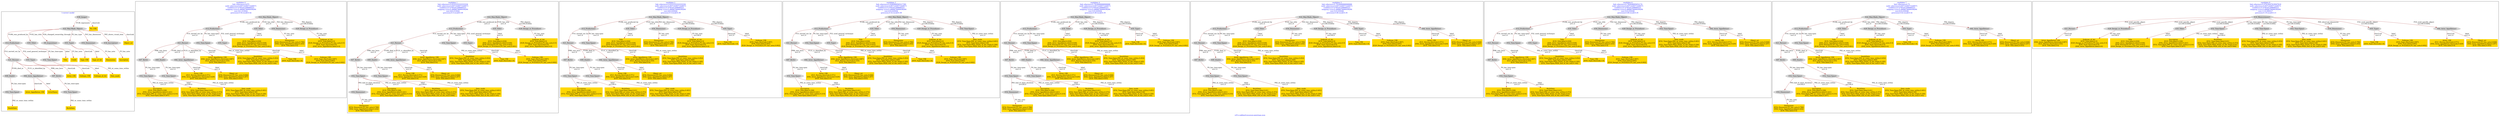 digraph n0 {
fontcolor="blue"
remincross="true"
label="s25-s-oakland-museum-paintings.json"
subgraph cluster_0 {
label="1-correct model"
n2[style="filled",color="white",fillcolor="lightgray",label="E12_Production1"];
n3[style="filled",color="white",fillcolor="lightgray",label="E21_Person1"];
n4[style="filled",color="white",fillcolor="lightgray",label="E55_Type1"];
n5[style="filled",color="white",fillcolor="lightgray",label="E52_Time-Span3"];
n6[style="filled",color="white",fillcolor="lightgray",label="E69_Death1"];
n7[style="filled",color="white",fillcolor="lightgray",label="E82_Actor_Appellation1"];
n8[style="filled",color="white",fillcolor="lightgray",label="E67_Birth1"];
n9[shape="plaintext",style="filled",fillcolor="gold",label="Artist_URI"];
n10[style="filled",color="white",fillcolor="lightgray",label="E22_Man-Made_Object1"];
n11[style="filled",color="white",fillcolor="lightgray",label="E35_Title1"];
n12[style="filled",color="white",fillcolor="lightgray",label="E8_Acquisition1"];
n13[style="filled",color="white",fillcolor="lightgray",label="E55_Type2"];
n14[style="filled",color="white",fillcolor="lightgray",label="E54_Dimension1"];
n15[style="filled",color="white",fillcolor="lightgray",label="E34_Inscription1"];
n16[shape="plaintext",style="filled",fillcolor="gold",label="Object_uri"];
n17[shape="plaintext",style="filled",fillcolor="gold",label="Inscription"];
n18[shape="plaintext",style="filled",fillcolor="gold",label="Title"];
n19[style="filled",color="white",fillcolor="lightgray",label="E38_Image1"];
n20[shape="plaintext",style="filled",fillcolor="gold",label="Pic_URL"];
n21[style="filled",color="white",fillcolor="lightgray",label="E52_Time-Span1"];
n22[shape="plaintext",style="filled",fillcolor="gold",label="BirthDate"];
n23[style="filled",color="white",fillcolor="lightgray",label="E52_Time-Span2"];
n24[shape="plaintext",style="filled",fillcolor="gold",label="DeathDate"];
n25[shape="plaintext",style="filled",fillcolor="gold",label="Date_made"];
n26[shape="plaintext",style="filled",fillcolor="gold",label="Dimensions"];
n27[shape="plaintext",style="filled",fillcolor="gold",label="Subtype_URI"];
n28[shape="plaintext",style="filled",fillcolor="gold",label="Subtype_of_Art"];
n29[shape="plaintext",style="filled",fillcolor="gold",label="Type_URI"];
n30[shape="plaintext",style="filled",fillcolor="gold",label="Type_of_Art"];
n31[shape="plaintext",style="filled",fillcolor="gold",label="Artist_Appellation_URI"];
n32[shape="plaintext",style="filled",fillcolor="gold",label="ArtistName"];
n33[shape="plaintext",style="filled",fillcolor="gold",label="Credit"];
}
subgraph cluster_1 {
label="candidate 0\nlink coherence:0.875\nnode coherence:0.8571428571428571\nconfidence:0.4785201498680221\nmapping score:0.4868876690036264\ncost:321.010002\n-precision:0.54-recall:0.42"
n35[style="filled",color="white",fillcolor="lightgray",label="E12_Production1"];
n36[style="filled",color="white",fillcolor="lightgray",label="E21_Person1"];
n37[style="filled",color="white",fillcolor="lightgray",label="E52_Time-Span2"];
n38[style="filled",color="white",fillcolor="lightgray",label="E55_Type1"];
n39[style="filled",color="white",fillcolor="lightgray",label="E67_Birth1"];
n40[style="filled",color="white",fillcolor="lightgray",label="E69_Death1"];
n41[style="filled",color="white",fillcolor="lightgray",label="E82_Actor_Appellation1"];
n42[style="filled",color="white",fillcolor="lightgray",label="E22_Man-Made_Object1"];
n43[style="filled",color="white",fillcolor="lightgray",label="E35_Title1"];
n44[style="filled",color="white",fillcolor="lightgray",label="E54_Dimension1"];
n45[style="filled",color="white",fillcolor="lightgray",label="E52_Time-Span1"];
n46[style="filled",color="white",fillcolor="lightgray",label="E52_Time-Span3"];
n47[style="filled",color="white",fillcolor="lightgray",label="E29_Design_or_Procedure1"];
n48[shape="plaintext",style="filled",fillcolor="gold",label="Inscription\n[E35_Title,label,0.338]\n[E82_Actor_Appellation,label,0.241]\n[E52_Time-Span,P82_at_some_time_within,0.214]\n[E52_Time-Span,label,0.207]"];
n49[shape="plaintext",style="filled",fillcolor="gold",label="Date_made\n[E52_Time-Span,P82_at_some_time_within,0.401]\n[E52_Time-Span,label,0.26]\n[E52_Time-Span,P82a_begin_of_the_begin,0.194]\n[E52_Time-Span,P82b_end_of_the_end,0.145]"];
n50[shape="plaintext",style="filled",fillcolor="gold",label="Artist_URI\n[E21_Person,classLink,0.571]\n[E82_Actor_Appellation,classLink,0.429]\n[E35_Title,label,0.0]"];
n51[shape="plaintext",style="filled",fillcolor="gold",label="Subtype_of_Art\n[E55_Type,label,0.5]\n[E29_Design_or_Procedure,P3_has_note,0.5]\n[E55_Type,classLink,0.0]\n[E82_Actor_Appellation,label,0.0]"];
n52[shape="plaintext",style="filled",fillcolor="gold",label="Dimensions\n[E54_Dimension,P3_has_note,0.796]\n[E82_Actor_Appellation,label,0.204]\n[E35_Title,label,0.0]"];
n53[shape="plaintext",style="filled",fillcolor="gold",label="Title\n[E35_Title,label,0.938]\n[E82_Actor_Appellation,label,0.039]\n[E54_Dimension,P3_has_note,0.022]\n[E29_Design_or_Procedure,P3_has_note,0.001]"];
n54[shape="plaintext",style="filled",fillcolor="gold",label="Type_URI\n[E55_Type,classLink,1.0]"];
n55[shape="plaintext",style="filled",fillcolor="gold",label="DeathDate\n[E52_Time-Span,P82_at_some_time_within,0.452]\n[E52_Time-Span,label,0.209]\n[E52_Time-Span,P82a_begin_of_the_begin,0.195]\n[E52_Time-Span,P82b_end_of_the_end,0.144]"];
n56[shape="plaintext",style="filled",fillcolor="gold",label="Artist_Appellation_URI\n[E82_Actor_Appellation,classLink,0.897]\n[E21_Person,classLink,0.103]\n[E35_Title,label,0.0]"];
n57[shape="plaintext",style="filled",fillcolor="gold",label="BirthDate\n[E52_Time-Span,label,0.61]\n[E52_Time-Span,P82_at_some_time_within,0.373]\n[E52_Time-Span,P82a_begin_of_the_begin,0.01]\n[E52_Time-Span,P82b_end_of_the_end,0.006]"];
n58[shape="plaintext",style="filled",fillcolor="gold",label="Object_uri\n[E54_Dimension,P3_has_note,0.648]\n[E82_Actor_Appellation,label,0.297]\n[E35_Title,label,0.055]"];
n59[shape="plaintext",style="filled",fillcolor="gold",label="Subtype_URI\n[E55_Type,classLink,0.997]\n[E55_Type,label,0.002]\n[E29_Design_or_Procedure,P3_has_note,0.002]"];
}
subgraph cluster_2 {
label="candidate 1\nlink coherence:0.8333333333333334\nnode coherence:0.8571428571428571\nconfidence:0.4785201498680221\nmapping score:0.4868876690036264\ncost:420.010002\n-precision:0.5-recall:0.39"
n61[style="filled",color="white",fillcolor="lightgray",label="E12_Production1"];
n62[style="filled",color="white",fillcolor="lightgray",label="E21_Person1"];
n63[style="filled",color="white",fillcolor="lightgray",label="E52_Time-Span2"];
n64[style="filled",color="white",fillcolor="lightgray",label="E55_Type1"];
n65[style="filled",color="white",fillcolor="lightgray",label="E67_Birth1"];
n66[style="filled",color="white",fillcolor="lightgray",label="E69_Death1"];
n67[style="filled",color="white",fillcolor="lightgray",label="E82_Actor_Appellation1"];
n68[style="filled",color="white",fillcolor="lightgray",label="E22_Man-Made_Object1"];
n69[style="filled",color="white",fillcolor="lightgray",label="E35_Title1"];
n70[style="filled",color="white",fillcolor="lightgray",label="E52_Time-Span1"];
n71[style="filled",color="white",fillcolor="lightgray",label="E52_Time-Span3"];
n72[style="filled",color="white",fillcolor="lightgray",label="E29_Design_or_Procedure1"];
n73[style="filled",color="white",fillcolor="lightgray",label="E54_Dimension1"];
n74[shape="plaintext",style="filled",fillcolor="gold",label="Inscription\n[E35_Title,label,0.338]\n[E82_Actor_Appellation,label,0.241]\n[E52_Time-Span,P82_at_some_time_within,0.214]\n[E52_Time-Span,label,0.207]"];
n75[shape="plaintext",style="filled",fillcolor="gold",label="Date_made\n[E52_Time-Span,P82_at_some_time_within,0.401]\n[E52_Time-Span,label,0.26]\n[E52_Time-Span,P82a_begin_of_the_begin,0.194]\n[E52_Time-Span,P82b_end_of_the_end,0.145]"];
n76[shape="plaintext",style="filled",fillcolor="gold",label="Artist_URI\n[E21_Person,classLink,0.571]\n[E82_Actor_Appellation,classLink,0.429]\n[E35_Title,label,0.0]"];
n77[shape="plaintext",style="filled",fillcolor="gold",label="Subtype_of_Art\n[E55_Type,label,0.5]\n[E29_Design_or_Procedure,P3_has_note,0.5]\n[E55_Type,classLink,0.0]\n[E82_Actor_Appellation,label,0.0]"];
n78[shape="plaintext",style="filled",fillcolor="gold",label="Dimensions\n[E54_Dimension,P3_has_note,0.796]\n[E82_Actor_Appellation,label,0.204]\n[E35_Title,label,0.0]"];
n79[shape="plaintext",style="filled",fillcolor="gold",label="Title\n[E35_Title,label,0.938]\n[E82_Actor_Appellation,label,0.039]\n[E54_Dimension,P3_has_note,0.022]\n[E29_Design_or_Procedure,P3_has_note,0.001]"];
n80[shape="plaintext",style="filled",fillcolor="gold",label="Type_URI\n[E55_Type,classLink,1.0]"];
n81[shape="plaintext",style="filled",fillcolor="gold",label="DeathDate\n[E52_Time-Span,P82_at_some_time_within,0.452]\n[E52_Time-Span,label,0.209]\n[E52_Time-Span,P82a_begin_of_the_begin,0.195]\n[E52_Time-Span,P82b_end_of_the_end,0.144]"];
n82[shape="plaintext",style="filled",fillcolor="gold",label="Artist_Appellation_URI\n[E82_Actor_Appellation,classLink,0.897]\n[E21_Person,classLink,0.103]\n[E35_Title,label,0.0]"];
n83[shape="plaintext",style="filled",fillcolor="gold",label="BirthDate\n[E52_Time-Span,label,0.61]\n[E52_Time-Span,P82_at_some_time_within,0.373]\n[E52_Time-Span,P82a_begin_of_the_begin,0.01]\n[E52_Time-Span,P82b_end_of_the_end,0.006]"];
n84[shape="plaintext",style="filled",fillcolor="gold",label="Object_uri\n[E54_Dimension,P3_has_note,0.648]\n[E82_Actor_Appellation,label,0.297]\n[E35_Title,label,0.055]"];
n85[shape="plaintext",style="filled",fillcolor="gold",label="Subtype_URI\n[E55_Type,classLink,0.997]\n[E55_Type,label,0.002]\n[E29_Design_or_Procedure,P3_has_note,0.002]"];
}
subgraph cluster_3 {
label="candidate 2\nlink coherence:0.8333333333333334\nnode coherence:0.8571428571428571\nconfidence:0.4785201498680221\nmapping score:0.4868876690036264\ncost:420.020004\n-precision:0.5-recall:0.39"
n87[style="filled",color="white",fillcolor="lightgray",label="E12_Production1"];
n88[style="filled",color="white",fillcolor="lightgray",label="E21_Person1"];
n89[style="filled",color="white",fillcolor="lightgray",label="E52_Time-Span2"];
n90[style="filled",color="white",fillcolor="lightgray",label="E67_Birth1"];
n91[style="filled",color="white",fillcolor="lightgray",label="E69_Death1"];
n92[style="filled",color="white",fillcolor="lightgray",label="E82_Actor_Appellation1"];
n93[style="filled",color="white",fillcolor="lightgray",label="E22_Man-Made_Object1"];
n94[style="filled",color="white",fillcolor="lightgray",label="E35_Title1"];
n95[style="filled",color="white",fillcolor="lightgray",label="E54_Dimension1"];
n96[style="filled",color="white",fillcolor="lightgray",label="E52_Time-Span1"];
n97[style="filled",color="white",fillcolor="lightgray",label="E52_Time-Span3"];
n98[style="filled",color="white",fillcolor="lightgray",label="E29_Design_or_Procedure1"];
n99[style="filled",color="white",fillcolor="lightgray",label="E55_Type1"];
n100[shape="plaintext",style="filled",fillcolor="gold",label="Inscription\n[E35_Title,label,0.338]\n[E82_Actor_Appellation,label,0.241]\n[E52_Time-Span,P82_at_some_time_within,0.214]\n[E52_Time-Span,label,0.207]"];
n101[shape="plaintext",style="filled",fillcolor="gold",label="Date_made\n[E52_Time-Span,P82_at_some_time_within,0.401]\n[E52_Time-Span,label,0.26]\n[E52_Time-Span,P82a_begin_of_the_begin,0.194]\n[E52_Time-Span,P82b_end_of_the_end,0.145]"];
n102[shape="plaintext",style="filled",fillcolor="gold",label="Artist_URI\n[E21_Person,classLink,0.571]\n[E82_Actor_Appellation,classLink,0.429]\n[E35_Title,label,0.0]"];
n103[shape="plaintext",style="filled",fillcolor="gold",label="Subtype_of_Art\n[E55_Type,label,0.5]\n[E29_Design_or_Procedure,P3_has_note,0.5]\n[E55_Type,classLink,0.0]\n[E82_Actor_Appellation,label,0.0]"];
n104[shape="plaintext",style="filled",fillcolor="gold",label="Dimensions\n[E54_Dimension,P3_has_note,0.796]\n[E82_Actor_Appellation,label,0.204]\n[E35_Title,label,0.0]"];
n105[shape="plaintext",style="filled",fillcolor="gold",label="Title\n[E35_Title,label,0.938]\n[E82_Actor_Appellation,label,0.039]\n[E54_Dimension,P3_has_note,0.022]\n[E29_Design_or_Procedure,P3_has_note,0.001]"];
n106[shape="plaintext",style="filled",fillcolor="gold",label="Type_URI\n[E55_Type,classLink,1.0]"];
n107[shape="plaintext",style="filled",fillcolor="gold",label="DeathDate\n[E52_Time-Span,P82_at_some_time_within,0.452]\n[E52_Time-Span,label,0.209]\n[E52_Time-Span,P82a_begin_of_the_begin,0.195]\n[E52_Time-Span,P82b_end_of_the_end,0.144]"];
n108[shape="plaintext",style="filled",fillcolor="gold",label="Artist_Appellation_URI\n[E82_Actor_Appellation,classLink,0.897]\n[E21_Person,classLink,0.103]\n[E35_Title,label,0.0]"];
n109[shape="plaintext",style="filled",fillcolor="gold",label="BirthDate\n[E52_Time-Span,label,0.61]\n[E52_Time-Span,P82_at_some_time_within,0.373]\n[E52_Time-Span,P82a_begin_of_the_begin,0.01]\n[E52_Time-Span,P82b_end_of_the_end,0.006]"];
n110[shape="plaintext",style="filled",fillcolor="gold",label="Object_uri\n[E54_Dimension,P3_has_note,0.648]\n[E82_Actor_Appellation,label,0.297]\n[E35_Title,label,0.055]"];
n111[shape="plaintext",style="filled",fillcolor="gold",label="Subtype_URI\n[E55_Type,classLink,0.997]\n[E55_Type,label,0.002]\n[E29_Design_or_Procedure,P3_has_note,0.002]"];
}
subgraph cluster_4 {
label="candidate 3\nlink coherence:0.8260869565217391\nnode coherence:0.8571428571428571\nconfidence:0.4785201498680221\nmapping score:0.4868876690036264\ncost:419.020004\n-precision:0.52-recall:0.39"
n113[style="filled",color="white",fillcolor="lightgray",label="E12_Production1"];
n114[style="filled",color="white",fillcolor="lightgray",label="E21_Person1"];
n115[style="filled",color="white",fillcolor="lightgray",label="E52_Time-Span2"];
n116[style="filled",color="white",fillcolor="lightgray",label="E55_Type1"];
n117[style="filled",color="white",fillcolor="lightgray",label="E67_Birth1"];
n118[style="filled",color="white",fillcolor="lightgray",label="E82_Actor_Appellation1"];
n119[style="filled",color="white",fillcolor="lightgray",label="E22_Man-Made_Object1"];
n120[style="filled",color="white",fillcolor="lightgray",label="E35_Title1"];
n121[style="filled",color="white",fillcolor="lightgray",label="E54_Dimension1"];
n122[style="filled",color="white",fillcolor="lightgray",label="E52_Time-Span1"];
n123[style="filled",color="white",fillcolor="lightgray",label="E29_Design_or_Procedure1"];
n124[style="filled",color="white",fillcolor="lightgray",label="E52_Time-Span3"];
n125[shape="plaintext",style="filled",fillcolor="gold",label="Inscription\n[E35_Title,label,0.338]\n[E82_Actor_Appellation,label,0.241]\n[E52_Time-Span,P82_at_some_time_within,0.214]\n[E52_Time-Span,label,0.207]"];
n126[shape="plaintext",style="filled",fillcolor="gold",label="Date_made\n[E52_Time-Span,P82_at_some_time_within,0.401]\n[E52_Time-Span,label,0.26]\n[E52_Time-Span,P82a_begin_of_the_begin,0.194]\n[E52_Time-Span,P82b_end_of_the_end,0.145]"];
n127[shape="plaintext",style="filled",fillcolor="gold",label="Artist_URI\n[E21_Person,classLink,0.571]\n[E82_Actor_Appellation,classLink,0.429]\n[E35_Title,label,0.0]"];
n128[shape="plaintext",style="filled",fillcolor="gold",label="Subtype_of_Art\n[E55_Type,label,0.5]\n[E29_Design_or_Procedure,P3_has_note,0.5]\n[E55_Type,classLink,0.0]\n[E82_Actor_Appellation,label,0.0]"];
n129[shape="plaintext",style="filled",fillcolor="gold",label="Dimensions\n[E54_Dimension,P3_has_note,0.796]\n[E82_Actor_Appellation,label,0.204]\n[E35_Title,label,0.0]"];
n130[shape="plaintext",style="filled",fillcolor="gold",label="Title\n[E35_Title,label,0.938]\n[E82_Actor_Appellation,label,0.039]\n[E54_Dimension,P3_has_note,0.022]\n[E29_Design_or_Procedure,P3_has_note,0.001]"];
n131[shape="plaintext",style="filled",fillcolor="gold",label="Type_URI\n[E55_Type,classLink,1.0]"];
n132[shape="plaintext",style="filled",fillcolor="gold",label="DeathDate\n[E52_Time-Span,P82_at_some_time_within,0.452]\n[E52_Time-Span,label,0.209]\n[E52_Time-Span,P82a_begin_of_the_begin,0.195]\n[E52_Time-Span,P82b_end_of_the_end,0.144]"];
n133[shape="plaintext",style="filled",fillcolor="gold",label="Artist_Appellation_URI\n[E82_Actor_Appellation,classLink,0.897]\n[E21_Person,classLink,0.103]\n[E35_Title,label,0.0]"];
n134[shape="plaintext",style="filled",fillcolor="gold",label="BirthDate\n[E52_Time-Span,label,0.61]\n[E52_Time-Span,P82_at_some_time_within,0.373]\n[E52_Time-Span,P82a_begin_of_the_begin,0.01]\n[E52_Time-Span,P82b_end_of_the_end,0.006]"];
n135[shape="plaintext",style="filled",fillcolor="gold",label="Object_uri\n[E54_Dimension,P3_has_note,0.648]\n[E82_Actor_Appellation,label,0.297]\n[E35_Title,label,0.055]"];
n136[shape="plaintext",style="filled",fillcolor="gold",label="Subtype_URI\n[E55_Type,classLink,0.997]\n[E55_Type,label,0.002]\n[E29_Design_or_Procedure,P3_has_note,0.002]"];
}
subgraph cluster_5 {
label="candidate 4\nlink coherence:0.7916666666666666\nnode coherence:0.8571428571428571\nconfidence:0.4785201498680221\nmapping score:0.4868876690036264\ncost:519.020004\n-precision:0.46-recall:0.35"
n138[style="filled",color="white",fillcolor="lightgray",label="E12_Production1"];
n139[style="filled",color="white",fillcolor="lightgray",label="E21_Person1"];
n140[style="filled",color="white",fillcolor="lightgray",label="E52_Time-Span2"];
n141[style="filled",color="white",fillcolor="lightgray",label="E67_Birth1"];
n142[style="filled",color="white",fillcolor="lightgray",label="E69_Death1"];
n143[style="filled",color="white",fillcolor="lightgray",label="E82_Actor_Appellation1"];
n144[style="filled",color="white",fillcolor="lightgray",label="E22_Man-Made_Object1"];
n145[style="filled",color="white",fillcolor="lightgray",label="E35_Title1"];
n146[style="filled",color="white",fillcolor="lightgray",label="E52_Time-Span1"];
n147[style="filled",color="white",fillcolor="lightgray",label="E52_Time-Span3"];
n148[style="filled",color="white",fillcolor="lightgray",label="E29_Design_or_Procedure1"];
n149[style="filled",color="white",fillcolor="lightgray",label="E55_Type1"];
n150[style="filled",color="white",fillcolor="lightgray",label="E54_Dimension1"];
n151[shape="plaintext",style="filled",fillcolor="gold",label="Inscription\n[E35_Title,label,0.338]\n[E82_Actor_Appellation,label,0.241]\n[E52_Time-Span,P82_at_some_time_within,0.214]\n[E52_Time-Span,label,0.207]"];
n152[shape="plaintext",style="filled",fillcolor="gold",label="Date_made\n[E52_Time-Span,P82_at_some_time_within,0.401]\n[E52_Time-Span,label,0.26]\n[E52_Time-Span,P82a_begin_of_the_begin,0.194]\n[E52_Time-Span,P82b_end_of_the_end,0.145]"];
n153[shape="plaintext",style="filled",fillcolor="gold",label="Artist_URI\n[E21_Person,classLink,0.571]\n[E82_Actor_Appellation,classLink,0.429]\n[E35_Title,label,0.0]"];
n154[shape="plaintext",style="filled",fillcolor="gold",label="Subtype_of_Art\n[E55_Type,label,0.5]\n[E29_Design_or_Procedure,P3_has_note,0.5]\n[E55_Type,classLink,0.0]\n[E82_Actor_Appellation,label,0.0]"];
n155[shape="plaintext",style="filled",fillcolor="gold",label="Dimensions\n[E54_Dimension,P3_has_note,0.796]\n[E82_Actor_Appellation,label,0.204]\n[E35_Title,label,0.0]"];
n156[shape="plaintext",style="filled",fillcolor="gold",label="Title\n[E35_Title,label,0.938]\n[E82_Actor_Appellation,label,0.039]\n[E54_Dimension,P3_has_note,0.022]\n[E29_Design_or_Procedure,P3_has_note,0.001]"];
n157[shape="plaintext",style="filled",fillcolor="gold",label="Type_URI\n[E55_Type,classLink,1.0]"];
n158[shape="plaintext",style="filled",fillcolor="gold",label="DeathDate\n[E52_Time-Span,P82_at_some_time_within,0.452]\n[E52_Time-Span,label,0.209]\n[E52_Time-Span,P82a_begin_of_the_begin,0.195]\n[E52_Time-Span,P82b_end_of_the_end,0.144]"];
n159[shape="plaintext",style="filled",fillcolor="gold",label="Artist_Appellation_URI\n[E82_Actor_Appellation,classLink,0.897]\n[E21_Person,classLink,0.103]\n[E35_Title,label,0.0]"];
n160[shape="plaintext",style="filled",fillcolor="gold",label="BirthDate\n[E52_Time-Span,label,0.61]\n[E52_Time-Span,P82_at_some_time_within,0.373]\n[E52_Time-Span,P82a_begin_of_the_begin,0.01]\n[E52_Time-Span,P82b_end_of_the_end,0.006]"];
n161[shape="plaintext",style="filled",fillcolor="gold",label="Object_uri\n[E54_Dimension,P3_has_note,0.648]\n[E82_Actor_Appellation,label,0.297]\n[E35_Title,label,0.055]"];
n162[shape="plaintext",style="filled",fillcolor="gold",label="Subtype_URI\n[E55_Type,classLink,0.997]\n[E55_Type,label,0.002]\n[E29_Design_or_Procedure,P3_has_note,0.002]"];
}
subgraph cluster_6 {
label="candidate 5\nlink coherence:0.7916666666666666\nnode coherence:0.8571428571428571\nconfidence:0.4785201498680221\nmapping score:0.4868876690036264\ncost:519.030006\n-precision:0.46-recall:0.35"
n164[style="filled",color="white",fillcolor="lightgray",label="E12_Production1"];
n165[style="filled",color="white",fillcolor="lightgray",label="E21_Person1"];
n166[style="filled",color="white",fillcolor="lightgray",label="E52_Time-Span2"];
n167[style="filled",color="white",fillcolor="lightgray",label="E67_Birth1"];
n168[style="filled",color="white",fillcolor="lightgray",label="E69_Death1"];
n169[style="filled",color="white",fillcolor="lightgray",label="E22_Man-Made_Object1"];
n170[style="filled",color="white",fillcolor="lightgray",label="E35_Title1"];
n171[style="filled",color="white",fillcolor="lightgray",label="E54_Dimension1"];
n172[style="filled",color="white",fillcolor="lightgray",label="E52_Time-Span1"];
n173[style="filled",color="white",fillcolor="lightgray",label="E52_Time-Span3"];
n174[style="filled",color="white",fillcolor="lightgray",label="E29_Design_or_Procedure1"];
n175[style="filled",color="white",fillcolor="lightgray",label="E55_Type1"];
n176[style="filled",color="white",fillcolor="lightgray",label="E82_Actor_Appellation1"];
n177[shape="plaintext",style="filled",fillcolor="gold",label="Inscription\n[E35_Title,label,0.338]\n[E82_Actor_Appellation,label,0.241]\n[E52_Time-Span,P82_at_some_time_within,0.214]\n[E52_Time-Span,label,0.207]"];
n178[shape="plaintext",style="filled",fillcolor="gold",label="Date_made\n[E52_Time-Span,P82_at_some_time_within,0.401]\n[E52_Time-Span,label,0.26]\n[E52_Time-Span,P82a_begin_of_the_begin,0.194]\n[E52_Time-Span,P82b_end_of_the_end,0.145]"];
n179[shape="plaintext",style="filled",fillcolor="gold",label="Artist_URI\n[E21_Person,classLink,0.571]\n[E82_Actor_Appellation,classLink,0.429]\n[E35_Title,label,0.0]"];
n180[shape="plaintext",style="filled",fillcolor="gold",label="Subtype_of_Art\n[E55_Type,label,0.5]\n[E29_Design_or_Procedure,P3_has_note,0.5]\n[E55_Type,classLink,0.0]\n[E82_Actor_Appellation,label,0.0]"];
n181[shape="plaintext",style="filled",fillcolor="gold",label="Dimensions\n[E54_Dimension,P3_has_note,0.796]\n[E82_Actor_Appellation,label,0.204]\n[E35_Title,label,0.0]"];
n182[shape="plaintext",style="filled",fillcolor="gold",label="Title\n[E35_Title,label,0.938]\n[E82_Actor_Appellation,label,0.039]\n[E54_Dimension,P3_has_note,0.022]\n[E29_Design_or_Procedure,P3_has_note,0.001]"];
n183[shape="plaintext",style="filled",fillcolor="gold",label="Type_URI\n[E55_Type,classLink,1.0]"];
n184[shape="plaintext",style="filled",fillcolor="gold",label="DeathDate\n[E52_Time-Span,P82_at_some_time_within,0.452]\n[E52_Time-Span,label,0.209]\n[E52_Time-Span,P82a_begin_of_the_begin,0.195]\n[E52_Time-Span,P82b_end_of_the_end,0.144]"];
n185[shape="plaintext",style="filled",fillcolor="gold",label="Artist_Appellation_URI\n[E82_Actor_Appellation,classLink,0.897]\n[E21_Person,classLink,0.103]\n[E35_Title,label,0.0]"];
n186[shape="plaintext",style="filled",fillcolor="gold",label="BirthDate\n[E52_Time-Span,label,0.61]\n[E52_Time-Span,P82_at_some_time_within,0.373]\n[E52_Time-Span,P82a_begin_of_the_begin,0.01]\n[E52_Time-Span,P82b_end_of_the_end,0.006]"];
n187[shape="plaintext",style="filled",fillcolor="gold",label="Object_uri\n[E54_Dimension,P3_has_note,0.648]\n[E82_Actor_Appellation,label,0.297]\n[E35_Title,label,0.055]"];
n188[shape="plaintext",style="filled",fillcolor="gold",label="Subtype_URI\n[E55_Type,classLink,0.997]\n[E55_Type,label,0.002]\n[E29_Design_or_Procedure,P3_has_note,0.002]"];
}
subgraph cluster_7 {
label="candidate 6\nlink coherence:0.782608695652174\nnode coherence:0.8571428571428571\nconfidence:0.4785201498680221\nmapping score:0.4868876690036264\ncost:518.030006\n-precision:0.48-recall:0.35"
n190[style="filled",color="white",fillcolor="lightgray",label="E12_Production1"];
n191[style="filled",color="white",fillcolor="lightgray",label="E21_Person1"];
n192[style="filled",color="white",fillcolor="lightgray",label="E52_Time-Span2"];
n193[style="filled",color="white",fillcolor="lightgray",label="E55_Type1"];
n194[style="filled",color="white",fillcolor="lightgray",label="E67_Birth1"];
n195[style="filled",color="white",fillcolor="lightgray",label="E22_Man-Made_Object1"];
n196[style="filled",color="white",fillcolor="lightgray",label="E35_Title1"];
n197[style="filled",color="white",fillcolor="lightgray",label="E54_Dimension1"];
n198[style="filled",color="white",fillcolor="lightgray",label="E52_Time-Span1"];
n199[style="filled",color="white",fillcolor="lightgray",label="E29_Design_or_Procedure1"];
n200[style="filled",color="white",fillcolor="lightgray",label="E52_Time-Span3"];
n201[style="filled",color="white",fillcolor="lightgray",label="E82_Actor_Appellation1"];
n202[shape="plaintext",style="filled",fillcolor="gold",label="Inscription\n[E35_Title,label,0.338]\n[E82_Actor_Appellation,label,0.241]\n[E52_Time-Span,P82_at_some_time_within,0.214]\n[E52_Time-Span,label,0.207]"];
n203[shape="plaintext",style="filled",fillcolor="gold",label="Date_made\n[E52_Time-Span,P82_at_some_time_within,0.401]\n[E52_Time-Span,label,0.26]\n[E52_Time-Span,P82a_begin_of_the_begin,0.194]\n[E52_Time-Span,P82b_end_of_the_end,0.145]"];
n204[shape="plaintext",style="filled",fillcolor="gold",label="Artist_URI\n[E21_Person,classLink,0.571]\n[E82_Actor_Appellation,classLink,0.429]\n[E35_Title,label,0.0]"];
n205[shape="plaintext",style="filled",fillcolor="gold",label="Subtype_of_Art\n[E55_Type,label,0.5]\n[E29_Design_or_Procedure,P3_has_note,0.5]\n[E55_Type,classLink,0.0]\n[E82_Actor_Appellation,label,0.0]"];
n206[shape="plaintext",style="filled",fillcolor="gold",label="Dimensions\n[E54_Dimension,P3_has_note,0.796]\n[E82_Actor_Appellation,label,0.204]\n[E35_Title,label,0.0]"];
n207[shape="plaintext",style="filled",fillcolor="gold",label="Title\n[E35_Title,label,0.938]\n[E82_Actor_Appellation,label,0.039]\n[E54_Dimension,P3_has_note,0.022]\n[E29_Design_or_Procedure,P3_has_note,0.001]"];
n208[shape="plaintext",style="filled",fillcolor="gold",label="Type_URI\n[E55_Type,classLink,1.0]"];
n209[shape="plaintext",style="filled",fillcolor="gold",label="DeathDate\n[E52_Time-Span,P82_at_some_time_within,0.452]\n[E52_Time-Span,label,0.209]\n[E52_Time-Span,P82a_begin_of_the_begin,0.195]\n[E52_Time-Span,P82b_end_of_the_end,0.144]"];
n210[shape="plaintext",style="filled",fillcolor="gold",label="Artist_Appellation_URI\n[E82_Actor_Appellation,classLink,0.897]\n[E21_Person,classLink,0.103]\n[E35_Title,label,0.0]"];
n211[shape="plaintext",style="filled",fillcolor="gold",label="BirthDate\n[E52_Time-Span,label,0.61]\n[E52_Time-Span,P82_at_some_time_within,0.373]\n[E52_Time-Span,P82a_begin_of_the_begin,0.01]\n[E52_Time-Span,P82b_end_of_the_end,0.006]"];
n212[shape="plaintext",style="filled",fillcolor="gold",label="Object_uri\n[E54_Dimension,P3_has_note,0.648]\n[E82_Actor_Appellation,label,0.297]\n[E35_Title,label,0.055]"];
n213[shape="plaintext",style="filled",fillcolor="gold",label="Subtype_URI\n[E55_Type,classLink,0.997]\n[E55_Type,label,0.002]\n[E29_Design_or_Procedure,P3_has_note,0.002]"];
}
subgraph cluster_8 {
label="candidate 7\nlink coherence:0.75\nnode coherence:0.8571428571428571\nconfidence:0.4785201498680221\nmapping score:0.4868876690036264\ncost:618.030006\n-precision:0.42-recall:0.32"
n215[style="filled",color="white",fillcolor="lightgray",label="E12_Production1"];
n216[style="filled",color="white",fillcolor="lightgray",label="E21_Person1"];
n217[style="filled",color="white",fillcolor="lightgray",label="E52_Time-Span2"];
n218[style="filled",color="white",fillcolor="lightgray",label="E67_Birth1"];
n219[style="filled",color="white",fillcolor="lightgray",label="E69_Death1"];
n220[style="filled",color="white",fillcolor="lightgray",label="E22_Man-Made_Object1"];
n221[style="filled",color="white",fillcolor="lightgray",label="E35_Title1"];
n222[style="filled",color="white",fillcolor="lightgray",label="E52_Time-Span1"];
n223[style="filled",color="white",fillcolor="lightgray",label="E52_Time-Span3"];
n224[style="filled",color="white",fillcolor="lightgray",label="E29_Design_or_Procedure1"];
n225[style="filled",color="white",fillcolor="lightgray",label="E55_Type1"];
n226[style="filled",color="white",fillcolor="lightgray",label="E82_Actor_Appellation1"];
n227[style="filled",color="white",fillcolor="lightgray",label="E54_Dimension1"];
n228[shape="plaintext",style="filled",fillcolor="gold",label="Inscription\n[E35_Title,label,0.338]\n[E82_Actor_Appellation,label,0.241]\n[E52_Time-Span,P82_at_some_time_within,0.214]\n[E52_Time-Span,label,0.207]"];
n229[shape="plaintext",style="filled",fillcolor="gold",label="Date_made\n[E52_Time-Span,P82_at_some_time_within,0.401]\n[E52_Time-Span,label,0.26]\n[E52_Time-Span,P82a_begin_of_the_begin,0.194]\n[E52_Time-Span,P82b_end_of_the_end,0.145]"];
n230[shape="plaintext",style="filled",fillcolor="gold",label="Artist_URI\n[E21_Person,classLink,0.571]\n[E82_Actor_Appellation,classLink,0.429]\n[E35_Title,label,0.0]"];
n231[shape="plaintext",style="filled",fillcolor="gold",label="Subtype_of_Art\n[E55_Type,label,0.5]\n[E29_Design_or_Procedure,P3_has_note,0.5]\n[E55_Type,classLink,0.0]\n[E82_Actor_Appellation,label,0.0]"];
n232[shape="plaintext",style="filled",fillcolor="gold",label="Dimensions\n[E54_Dimension,P3_has_note,0.796]\n[E82_Actor_Appellation,label,0.204]\n[E35_Title,label,0.0]"];
n233[shape="plaintext",style="filled",fillcolor="gold",label="Title\n[E35_Title,label,0.938]\n[E82_Actor_Appellation,label,0.039]\n[E54_Dimension,P3_has_note,0.022]\n[E29_Design_or_Procedure,P3_has_note,0.001]"];
n234[shape="plaintext",style="filled",fillcolor="gold",label="Type_URI\n[E55_Type,classLink,1.0]"];
n235[shape="plaintext",style="filled",fillcolor="gold",label="DeathDate\n[E52_Time-Span,P82_at_some_time_within,0.452]\n[E52_Time-Span,label,0.209]\n[E52_Time-Span,P82a_begin_of_the_begin,0.195]\n[E52_Time-Span,P82b_end_of_the_end,0.144]"];
n236[shape="plaintext",style="filled",fillcolor="gold",label="Artist_Appellation_URI\n[E82_Actor_Appellation,classLink,0.897]\n[E21_Person,classLink,0.103]\n[E35_Title,label,0.0]"];
n237[shape="plaintext",style="filled",fillcolor="gold",label="BirthDate\n[E52_Time-Span,label,0.61]\n[E52_Time-Span,P82_at_some_time_within,0.373]\n[E52_Time-Span,P82a_begin_of_the_begin,0.01]\n[E52_Time-Span,P82b_end_of_the_end,0.006]"];
n238[shape="plaintext",style="filled",fillcolor="gold",label="Object_uri\n[E54_Dimension,P3_has_note,0.648]\n[E82_Actor_Appellation,label,0.297]\n[E35_Title,label,0.055]"];
n239[shape="plaintext",style="filled",fillcolor="gold",label="Subtype_URI\n[E55_Type,classLink,0.997]\n[E55_Type,label,0.002]\n[E29_Design_or_Procedure,P3_has_note,0.002]"];
}
subgraph cluster_9 {
label="candidate 8\nlink coherence:0.47619047619047616\nnode coherence:0.8571428571428571\nconfidence:0.4785201498680221\nmapping score:0.4868876690036264\ncost:1110.080017\n-precision:0.19-recall:0.13"
n241[style="filled",color="white",fillcolor="lightgray",label="E16_Measurement1"];
n242[style="filled",color="white",fillcolor="lightgray",label="E21_Person1"];
n243[style="filled",color="white",fillcolor="lightgray",label="E29_Design_or_Procedure1"];
n244[style="filled",color="white",fillcolor="lightgray",label="E35_Title1"];
n245[style="filled",color="white",fillcolor="lightgray",label="E52_Time-Span1"];
n246[style="filled",color="white",fillcolor="lightgray",label="E52_Time-Span2"];
n247[style="filled",color="white",fillcolor="lightgray",label="E52_Time-Span3"];
n248[style="filled",color="white",fillcolor="lightgray",label="E54_Dimension1"];
n249[style="filled",color="white",fillcolor="lightgray",label="E55_Type1"];
n250[style="filled",color="white",fillcolor="lightgray",label="E82_Actor_Appellation1"];
n251[shape="plaintext",style="filled",fillcolor="gold",label="Inscription\n[E35_Title,label,0.338]\n[E82_Actor_Appellation,label,0.241]\n[E52_Time-Span,P82_at_some_time_within,0.214]\n[E52_Time-Span,label,0.207]"];
n252[shape="plaintext",style="filled",fillcolor="gold",label="Date_made\n[E52_Time-Span,P82_at_some_time_within,0.401]\n[E52_Time-Span,label,0.26]\n[E52_Time-Span,P82a_begin_of_the_begin,0.194]\n[E52_Time-Span,P82b_end_of_the_end,0.145]"];
n253[shape="plaintext",style="filled",fillcolor="gold",label="Artist_URI\n[E21_Person,classLink,0.571]\n[E82_Actor_Appellation,classLink,0.429]\n[E35_Title,label,0.0]"];
n254[shape="plaintext",style="filled",fillcolor="gold",label="Subtype_of_Art\n[E55_Type,label,0.5]\n[E29_Design_or_Procedure,P3_has_note,0.5]\n[E55_Type,classLink,0.0]\n[E82_Actor_Appellation,label,0.0]"];
n255[shape="plaintext",style="filled",fillcolor="gold",label="Dimensions\n[E54_Dimension,P3_has_note,0.796]\n[E82_Actor_Appellation,label,0.204]\n[E35_Title,label,0.0]"];
n256[shape="plaintext",style="filled",fillcolor="gold",label="Title\n[E35_Title,label,0.938]\n[E82_Actor_Appellation,label,0.039]\n[E54_Dimension,P3_has_note,0.022]\n[E29_Design_or_Procedure,P3_has_note,0.001]"];
n257[shape="plaintext",style="filled",fillcolor="gold",label="Type_URI\n[E55_Type,classLink,1.0]"];
n258[shape="plaintext",style="filled",fillcolor="gold",label="DeathDate\n[E52_Time-Span,P82_at_some_time_within,0.452]\n[E52_Time-Span,label,0.209]\n[E52_Time-Span,P82a_begin_of_the_begin,0.195]\n[E52_Time-Span,P82b_end_of_the_end,0.144]"];
n259[shape="plaintext",style="filled",fillcolor="gold",label="Artist_Appellation_URI\n[E82_Actor_Appellation,classLink,0.897]\n[E21_Person,classLink,0.103]\n[E35_Title,label,0.0]"];
n260[shape="plaintext",style="filled",fillcolor="gold",label="BirthDate\n[E52_Time-Span,label,0.61]\n[E52_Time-Span,P82_at_some_time_within,0.373]\n[E52_Time-Span,P82a_begin_of_the_begin,0.01]\n[E52_Time-Span,P82b_end_of_the_end,0.006]"];
n261[shape="plaintext",style="filled",fillcolor="gold",label="Object_uri\n[E54_Dimension,P3_has_note,0.648]\n[E82_Actor_Appellation,label,0.297]\n[E35_Title,label,0.055]"];
n262[shape="plaintext",style="filled",fillcolor="gold",label="Subtype_URI\n[E55_Type,classLink,0.997]\n[E55_Type,label,0.002]\n[E29_Design_or_Procedure,P3_has_note,0.002]"];
}
n2 -> n3[color="brown",fontcolor="black",label="P14_carried_out_by"]
n2 -> n4[color="brown",fontcolor="black",label="P32_used_general_technique"]
n2 -> n5[color="brown",fontcolor="black",label="P4_has_time-span"]
n3 -> n6[color="brown",fontcolor="black",label="P100i_died_in"]
n3 -> n7[color="brown",fontcolor="black",label="P131_is_identified_by"]
n3 -> n8[color="brown",fontcolor="black",label="P98i_was_born"]
n3 -> n9[color="brown",fontcolor="black",label="classLink"]
n10 -> n11[color="brown",fontcolor="black",label="P102_has_title"]
n10 -> n2[color="brown",fontcolor="black",label="P108i_was_produced_by"]
n10 -> n12[color="brown",fontcolor="black",label="P24i_changed_ownership_through"]
n10 -> n13[color="brown",fontcolor="black",label="P2_has_type"]
n10 -> n14[color="brown",fontcolor="black",label="P43_has_dimension"]
n10 -> n15[color="brown",fontcolor="black",label="P65_shows_visual_item"]
n10 -> n16[color="brown",fontcolor="black",label="classLink"]
n15 -> n17[color="brown",fontcolor="black",label="P3_has_note"]
n11 -> n18[color="brown",fontcolor="black",label="label"]
n19 -> n10[color="brown",fontcolor="black",label="P138_represents"]
n19 -> n20[color="brown",fontcolor="black",label="classLink"]
n21 -> n22[color="brown",fontcolor="black",label="P82_at_some_time_within"]
n23 -> n24[color="brown",fontcolor="black",label="P82_at_some_time_within"]
n5 -> n25[color="brown",fontcolor="black",label="P82_at_some_time_within"]
n14 -> n26[color="brown",fontcolor="black",label="P3_has_note"]
n4 -> n27[color="brown",fontcolor="black",label="classLink"]
n4 -> n28[color="brown",fontcolor="black",label="label"]
n13 -> n29[color="brown",fontcolor="black",label="classLink"]
n13 -> n30[color="brown",fontcolor="black",label="label"]
n8 -> n21[color="brown",fontcolor="black",label="P4_has_time-span"]
n6 -> n23[color="brown",fontcolor="black",label="P4_has_time-span"]
n7 -> n31[color="brown",fontcolor="black",label="classLink"]
n7 -> n32[color="brown",fontcolor="black",label="label"]
n12 -> n33[color="brown",fontcolor="black",label="P3_has_note"]
n35 -> n36[color="brown",fontcolor="black",label="P14_carried_out_by\nw=1.0"]
n35 -> n37[color="brown",fontcolor="black",label="P4_has_time-span\nw=1.0"]
n35 -> n38[color="brown",fontcolor="black",label="P32_used_general_technique\nw=1.0"]
n36 -> n39[color="brown",fontcolor="black",label="P98i_was_born\nw=1.0"]
n36 -> n40[color="brown",fontcolor="black",label="P100i_died_in\nw=1.0"]
n36 -> n41[color="brown",fontcolor="black",label="P131_is_identified_by\nw=1.0"]
n42 -> n35[color="brown",fontcolor="black",label="P108i_was_produced_by\nw=1.0"]
n42 -> n43[color="brown",fontcolor="black",label="P102_has_title\nw=1.0"]
n42 -> n44[color="brown",fontcolor="black",label="P43_has_dimension\nw=1.0"]
n39 -> n45[color="brown",fontcolor="black",label="P4_has_time-span\nw=1.0"]
n40 -> n46[color="brown",fontcolor="black",label="P4_has_time-span\nw=1.0"]
n42 -> n47[color="brown",fontcolor="black",label="P62_depicts\nw=100.010002"]
n45 -> n48[color="brown",fontcolor="black",label="P82_at_some_time_within\nw=1.0"]
n46 -> n49[color="brown",fontcolor="black",label="P82_at_some_time_within\nw=1.0"]
n41 -> n50[color="brown",fontcolor="black",label="classLink\nw=1.0"]
n47 -> n51[color="brown",fontcolor="black",label="P3_has_note\nw=100.0"]
n44 -> n52[color="brown",fontcolor="black",label="P3_has_note\nw=1.0"]
n43 -> n53[color="brown",fontcolor="black",label="label\nw=1.0"]
n38 -> n54[color="brown",fontcolor="black",label="classLink\nw=1.0"]
n37 -> n55[color="brown",fontcolor="black",label="P82_at_some_time_within\nw=1.0"]
n36 -> n56[color="brown",fontcolor="black",label="classLink\nw=1.0"]
n45 -> n57[color="brown",fontcolor="black",label="label\nw=100.0"]
n41 -> n58[color="brown",fontcolor="black",label="label\nw=1.0"]
n38 -> n59[color="brown",fontcolor="black",label="label\nw=1.0"]
n61 -> n62[color="brown",fontcolor="black",label="P14_carried_out_by\nw=1.0"]
n61 -> n63[color="brown",fontcolor="black",label="P4_has_time-span\nw=1.0"]
n61 -> n64[color="brown",fontcolor="black",label="P32_used_general_technique\nw=1.0"]
n62 -> n65[color="brown",fontcolor="black",label="P98i_was_born\nw=1.0"]
n62 -> n66[color="brown",fontcolor="black",label="P100i_died_in\nw=1.0"]
n62 -> n67[color="brown",fontcolor="black",label="P131_is_identified_by\nw=1.0"]
n68 -> n61[color="brown",fontcolor="black",label="P108i_was_produced_by\nw=1.0"]
n68 -> n69[color="brown",fontcolor="black",label="P102_has_title\nw=1.0"]
n65 -> n70[color="brown",fontcolor="black",label="P4_has_time-span\nw=1.0"]
n66 -> n71[color="brown",fontcolor="black",label="P4_has_time-span\nw=1.0"]
n68 -> n72[color="brown",fontcolor="black",label="P62_depicts\nw=100.010002"]
n70 -> n73[color="brown",fontcolor="black",label="P83_had_at_least_duration\nw=100.0"]
n70 -> n74[color="brown",fontcolor="black",label="P82_at_some_time_within\nw=1.0"]
n71 -> n75[color="brown",fontcolor="black",label="P82_at_some_time_within\nw=1.0"]
n67 -> n76[color="brown",fontcolor="black",label="classLink\nw=1.0"]
n72 -> n77[color="brown",fontcolor="black",label="P3_has_note\nw=100.0"]
n73 -> n78[color="brown",fontcolor="black",label="P3_has_note\nw=1.0"]
n69 -> n79[color="brown",fontcolor="black",label="label\nw=1.0"]
n64 -> n80[color="brown",fontcolor="black",label="classLink\nw=1.0"]
n63 -> n81[color="brown",fontcolor="black",label="P82_at_some_time_within\nw=1.0"]
n62 -> n82[color="brown",fontcolor="black",label="classLink\nw=1.0"]
n70 -> n83[color="brown",fontcolor="black",label="label\nw=100.0"]
n67 -> n84[color="brown",fontcolor="black",label="label\nw=1.0"]
n64 -> n85[color="brown",fontcolor="black",label="label\nw=1.0"]
n87 -> n88[color="brown",fontcolor="black",label="P14_carried_out_by\nw=1.0"]
n87 -> n89[color="brown",fontcolor="black",label="P4_has_time-span\nw=1.0"]
n88 -> n90[color="brown",fontcolor="black",label="P98i_was_born\nw=1.0"]
n88 -> n91[color="brown",fontcolor="black",label="P100i_died_in\nw=1.0"]
n88 -> n92[color="brown",fontcolor="black",label="P131_is_identified_by\nw=1.0"]
n93 -> n87[color="brown",fontcolor="black",label="P108i_was_produced_by\nw=1.0"]
n93 -> n94[color="brown",fontcolor="black",label="P102_has_title\nw=1.0"]
n93 -> n95[color="brown",fontcolor="black",label="P43_has_dimension\nw=1.0"]
n90 -> n96[color="brown",fontcolor="black",label="P4_has_time-span\nw=1.0"]
n91 -> n97[color="brown",fontcolor="black",label="P4_has_time-span\nw=1.0"]
n93 -> n98[color="brown",fontcolor="black",label="P62_depicts\nw=100.010002"]
n93 -> n99[color="brown",fontcolor="black",label="P62_depicts\nw=100.010002"]
n96 -> n100[color="brown",fontcolor="black",label="P82_at_some_time_within\nw=1.0"]
n97 -> n101[color="brown",fontcolor="black",label="P82_at_some_time_within\nw=1.0"]
n92 -> n102[color="brown",fontcolor="black",label="classLink\nw=1.0"]
n98 -> n103[color="brown",fontcolor="black",label="P3_has_note\nw=100.0"]
n95 -> n104[color="brown",fontcolor="black",label="P3_has_note\nw=1.0"]
n94 -> n105[color="brown",fontcolor="black",label="label\nw=1.0"]
n99 -> n106[color="brown",fontcolor="black",label="classLink\nw=1.0"]
n89 -> n107[color="brown",fontcolor="black",label="P82_at_some_time_within\nw=1.0"]
n88 -> n108[color="brown",fontcolor="black",label="classLink\nw=1.0"]
n96 -> n109[color="brown",fontcolor="black",label="label\nw=100.0"]
n92 -> n110[color="brown",fontcolor="black",label="label\nw=1.0"]
n99 -> n111[color="brown",fontcolor="black",label="label\nw=1.0"]
n113 -> n114[color="brown",fontcolor="black",label="P14_carried_out_by\nw=1.0"]
n113 -> n115[color="brown",fontcolor="black",label="P4_has_time-span\nw=1.0"]
n113 -> n116[color="brown",fontcolor="black",label="P32_used_general_technique\nw=1.0"]
n114 -> n117[color="brown",fontcolor="black",label="P98i_was_born\nw=1.0"]
n114 -> n118[color="brown",fontcolor="black",label="P131_is_identified_by\nw=1.0"]
n119 -> n113[color="brown",fontcolor="black",label="P108i_was_produced_by\nw=1.0"]
n119 -> n120[color="brown",fontcolor="black",label="P102_has_title\nw=1.0"]
n119 -> n121[color="brown",fontcolor="black",label="P43_has_dimension\nw=1.0"]
n117 -> n122[color="brown",fontcolor="black",label="P4_has_time-span\nw=1.0"]
n119 -> n123[color="brown",fontcolor="black",label="P62_depicts\nw=100.010002"]
n119 -> n124[color="brown",fontcolor="black",label="P62_depicts\nw=100.010002"]
n122 -> n125[color="brown",fontcolor="black",label="P82_at_some_time_within\nw=1.0"]
n124 -> n126[color="brown",fontcolor="black",label="P82_at_some_time_within\nw=1.0"]
n118 -> n127[color="brown",fontcolor="black",label="classLink\nw=1.0"]
n123 -> n128[color="brown",fontcolor="black",label="P3_has_note\nw=100.0"]
n121 -> n129[color="brown",fontcolor="black",label="P3_has_note\nw=1.0"]
n120 -> n130[color="brown",fontcolor="black",label="label\nw=1.0"]
n116 -> n131[color="brown",fontcolor="black",label="classLink\nw=1.0"]
n115 -> n132[color="brown",fontcolor="black",label="P82_at_some_time_within\nw=1.0"]
n114 -> n133[color="brown",fontcolor="black",label="classLink\nw=1.0"]
n122 -> n134[color="brown",fontcolor="black",label="label\nw=100.0"]
n118 -> n135[color="brown",fontcolor="black",label="label\nw=1.0"]
n116 -> n136[color="brown",fontcolor="black",label="label\nw=1.0"]
n138 -> n139[color="brown",fontcolor="black",label="P14_carried_out_by\nw=1.0"]
n138 -> n140[color="brown",fontcolor="black",label="P4_has_time-span\nw=1.0"]
n139 -> n141[color="brown",fontcolor="black",label="P98i_was_born\nw=1.0"]
n139 -> n142[color="brown",fontcolor="black",label="P100i_died_in\nw=1.0"]
n139 -> n143[color="brown",fontcolor="black",label="P131_is_identified_by\nw=1.0"]
n144 -> n138[color="brown",fontcolor="black",label="P108i_was_produced_by\nw=1.0"]
n144 -> n145[color="brown",fontcolor="black",label="P102_has_title\nw=1.0"]
n141 -> n146[color="brown",fontcolor="black",label="P4_has_time-span\nw=1.0"]
n142 -> n147[color="brown",fontcolor="black",label="P4_has_time-span\nw=1.0"]
n144 -> n148[color="brown",fontcolor="black",label="P62_depicts\nw=100.010002"]
n144 -> n149[color="brown",fontcolor="black",label="P62_depicts\nw=100.010002"]
n146 -> n150[color="brown",fontcolor="black",label="P83_had_at_least_duration\nw=100.0"]
n146 -> n151[color="brown",fontcolor="black",label="P82_at_some_time_within\nw=1.0"]
n147 -> n152[color="brown",fontcolor="black",label="P82_at_some_time_within\nw=1.0"]
n143 -> n153[color="brown",fontcolor="black",label="classLink\nw=1.0"]
n148 -> n154[color="brown",fontcolor="black",label="P3_has_note\nw=100.0"]
n150 -> n155[color="brown",fontcolor="black",label="P3_has_note\nw=1.0"]
n145 -> n156[color="brown",fontcolor="black",label="label\nw=1.0"]
n149 -> n157[color="brown",fontcolor="black",label="classLink\nw=1.0"]
n140 -> n158[color="brown",fontcolor="black",label="P82_at_some_time_within\nw=1.0"]
n139 -> n159[color="brown",fontcolor="black",label="classLink\nw=1.0"]
n146 -> n160[color="brown",fontcolor="black",label="label\nw=100.0"]
n143 -> n161[color="brown",fontcolor="black",label="label\nw=1.0"]
n149 -> n162[color="brown",fontcolor="black",label="label\nw=1.0"]
n164 -> n165[color="brown",fontcolor="black",label="P14_carried_out_by\nw=1.0"]
n164 -> n166[color="brown",fontcolor="black",label="P4_has_time-span\nw=1.0"]
n165 -> n167[color="brown",fontcolor="black",label="P98i_was_born\nw=1.0"]
n165 -> n168[color="brown",fontcolor="black",label="P100i_died_in\nw=1.0"]
n169 -> n164[color="brown",fontcolor="black",label="P108i_was_produced_by\nw=1.0"]
n169 -> n170[color="brown",fontcolor="black",label="P102_has_title\nw=1.0"]
n169 -> n171[color="brown",fontcolor="black",label="P43_has_dimension\nw=1.0"]
n167 -> n172[color="brown",fontcolor="black",label="P4_has_time-span\nw=1.0"]
n168 -> n173[color="brown",fontcolor="black",label="P4_has_time-span\nw=1.0"]
n169 -> n174[color="brown",fontcolor="black",label="P62_depicts\nw=100.010002"]
n169 -> n175[color="brown",fontcolor="black",label="P62_depicts\nw=100.010002"]
n169 -> n176[color="brown",fontcolor="black",label="P62_depicts\nw=100.010002"]
n172 -> n177[color="brown",fontcolor="black",label="P82_at_some_time_within\nw=1.0"]
n173 -> n178[color="brown",fontcolor="black",label="P82_at_some_time_within\nw=1.0"]
n176 -> n179[color="brown",fontcolor="black",label="classLink\nw=1.0"]
n174 -> n180[color="brown",fontcolor="black",label="P3_has_note\nw=100.0"]
n171 -> n181[color="brown",fontcolor="black",label="P3_has_note\nw=1.0"]
n170 -> n182[color="brown",fontcolor="black",label="label\nw=1.0"]
n175 -> n183[color="brown",fontcolor="black",label="classLink\nw=1.0"]
n166 -> n184[color="brown",fontcolor="black",label="P82_at_some_time_within\nw=1.0"]
n165 -> n185[color="brown",fontcolor="black",label="classLink\nw=1.0"]
n172 -> n186[color="brown",fontcolor="black",label="label\nw=100.0"]
n176 -> n187[color="brown",fontcolor="black",label="label\nw=1.0"]
n175 -> n188[color="brown",fontcolor="black",label="label\nw=1.0"]
n190 -> n191[color="brown",fontcolor="black",label="P14_carried_out_by\nw=1.0"]
n190 -> n192[color="brown",fontcolor="black",label="P4_has_time-span\nw=1.0"]
n190 -> n193[color="brown",fontcolor="black",label="P32_used_general_technique\nw=1.0"]
n191 -> n194[color="brown",fontcolor="black",label="P98i_was_born\nw=1.0"]
n195 -> n190[color="brown",fontcolor="black",label="P108i_was_produced_by\nw=1.0"]
n195 -> n196[color="brown",fontcolor="black",label="P102_has_title\nw=1.0"]
n195 -> n197[color="brown",fontcolor="black",label="P43_has_dimension\nw=1.0"]
n194 -> n198[color="brown",fontcolor="black",label="P4_has_time-span\nw=1.0"]
n195 -> n199[color="brown",fontcolor="black",label="P62_depicts\nw=100.010002"]
n195 -> n200[color="brown",fontcolor="black",label="P62_depicts\nw=100.010002"]
n195 -> n201[color="brown",fontcolor="black",label="P62_depicts\nw=100.010002"]
n198 -> n202[color="brown",fontcolor="black",label="P82_at_some_time_within\nw=1.0"]
n200 -> n203[color="brown",fontcolor="black",label="P82_at_some_time_within\nw=1.0"]
n201 -> n204[color="brown",fontcolor="black",label="classLink\nw=1.0"]
n199 -> n205[color="brown",fontcolor="black",label="P3_has_note\nw=100.0"]
n197 -> n206[color="brown",fontcolor="black",label="P3_has_note\nw=1.0"]
n196 -> n207[color="brown",fontcolor="black",label="label\nw=1.0"]
n193 -> n208[color="brown",fontcolor="black",label="classLink\nw=1.0"]
n192 -> n209[color="brown",fontcolor="black",label="P82_at_some_time_within\nw=1.0"]
n191 -> n210[color="brown",fontcolor="black",label="classLink\nw=1.0"]
n198 -> n211[color="brown",fontcolor="black",label="label\nw=100.0"]
n201 -> n212[color="brown",fontcolor="black",label="label\nw=1.0"]
n193 -> n213[color="brown",fontcolor="black",label="label\nw=1.0"]
n215 -> n216[color="brown",fontcolor="black",label="P14_carried_out_by\nw=1.0"]
n215 -> n217[color="brown",fontcolor="black",label="P4_has_time-span\nw=1.0"]
n216 -> n218[color="brown",fontcolor="black",label="P98i_was_born\nw=1.0"]
n216 -> n219[color="brown",fontcolor="black",label="P100i_died_in\nw=1.0"]
n220 -> n215[color="brown",fontcolor="black",label="P108i_was_produced_by\nw=1.0"]
n220 -> n221[color="brown",fontcolor="black",label="P102_has_title\nw=1.0"]
n218 -> n222[color="brown",fontcolor="black",label="P4_has_time-span\nw=1.0"]
n219 -> n223[color="brown",fontcolor="black",label="P4_has_time-span\nw=1.0"]
n220 -> n224[color="brown",fontcolor="black",label="P62_depicts\nw=100.010002"]
n220 -> n225[color="brown",fontcolor="black",label="P62_depicts\nw=100.010002"]
n220 -> n226[color="brown",fontcolor="black",label="P62_depicts\nw=100.010002"]
n222 -> n227[color="brown",fontcolor="black",label="P83_had_at_least_duration\nw=100.0"]
n222 -> n228[color="brown",fontcolor="black",label="P82_at_some_time_within\nw=1.0"]
n223 -> n229[color="brown",fontcolor="black",label="P82_at_some_time_within\nw=1.0"]
n226 -> n230[color="brown",fontcolor="black",label="classLink\nw=1.0"]
n224 -> n231[color="brown",fontcolor="black",label="P3_has_note\nw=100.0"]
n227 -> n232[color="brown",fontcolor="black",label="P3_has_note\nw=1.0"]
n221 -> n233[color="brown",fontcolor="black",label="label\nw=1.0"]
n225 -> n234[color="brown",fontcolor="black",label="classLink\nw=1.0"]
n217 -> n235[color="brown",fontcolor="black",label="P82_at_some_time_within\nw=1.0"]
n216 -> n236[color="brown",fontcolor="black",label="classLink\nw=1.0"]
n222 -> n237[color="brown",fontcolor="black",label="label\nw=100.0"]
n226 -> n238[color="brown",fontcolor="black",label="label\nw=1.0"]
n225 -> n239[color="brown",fontcolor="black",label="label\nw=1.0"]
n241 -> n242[color="brown",fontcolor="black",label="P16_used_specific_object\nw=100.010002"]
n241 -> n243[color="brown",fontcolor="black",label="P16_used_specific_object\nw=100.010002"]
n241 -> n244[color="brown",fontcolor="black",label="P16_used_specific_object\nw=100.010002"]
n241 -> n245[color="brown",fontcolor="black",label="P4_has_time-span\nw=100.010002"]
n241 -> n246[color="brown",fontcolor="black",label="P4_has_time-span\nw=100.010002"]
n241 -> n247[color="brown",fontcolor="black",label="P4_has_time-span\nw=100.010002"]
n241 -> n248[color="brown",fontcolor="black",label="P40_observed_dimension\nw=100.0"]
n241 -> n249[color="brown",fontcolor="black",label="P16_used_specific_object\nw=100.010002"]
n241 -> n250[color="brown",fontcolor="black",label="P16_used_specific_object\nw=100.010002"]
n245 -> n251[color="brown",fontcolor="black",label="P82_at_some_time_within\nw=1.0"]
n247 -> n252[color="brown",fontcolor="black",label="P82_at_some_time_within\nw=1.0"]
n250 -> n253[color="brown",fontcolor="black",label="classLink\nw=1.0"]
n243 -> n254[color="brown",fontcolor="black",label="P3_has_note\nw=100.0"]
n248 -> n255[color="brown",fontcolor="black",label="P3_has_note\nw=1.0"]
n244 -> n256[color="brown",fontcolor="black",label="label\nw=1.0"]
n249 -> n257[color="brown",fontcolor="black",label="classLink\nw=1.0"]
n246 -> n258[color="brown",fontcolor="black",label="P82_at_some_time_within\nw=1.0"]
n242 -> n259[color="brown",fontcolor="black",label="classLink\nw=1.0"]
n245 -> n260[color="brown",fontcolor="black",label="label\nw=100.0"]
n250 -> n261[color="brown",fontcolor="black",label="label\nw=1.0"]
n249 -> n262[color="brown",fontcolor="black",label="label\nw=1.0"]
}
